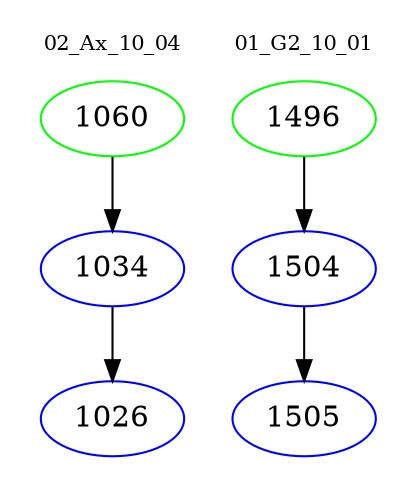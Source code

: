 digraph{
subgraph cluster_0 {
color = white
label = "02_Ax_10_04";
fontsize=10;
T0_1060 [label="1060", color="green"]
T0_1060 -> T0_1034 [color="black"]
T0_1034 [label="1034", color="blue"]
T0_1034 -> T0_1026 [color="black"]
T0_1026 [label="1026", color="blue"]
}
subgraph cluster_1 {
color = white
label = "01_G2_10_01";
fontsize=10;
T1_1496 [label="1496", color="green"]
T1_1496 -> T1_1504 [color="black"]
T1_1504 [label="1504", color="blue"]
T1_1504 -> T1_1505 [color="black"]
T1_1505 [label="1505", color="blue"]
}
}
